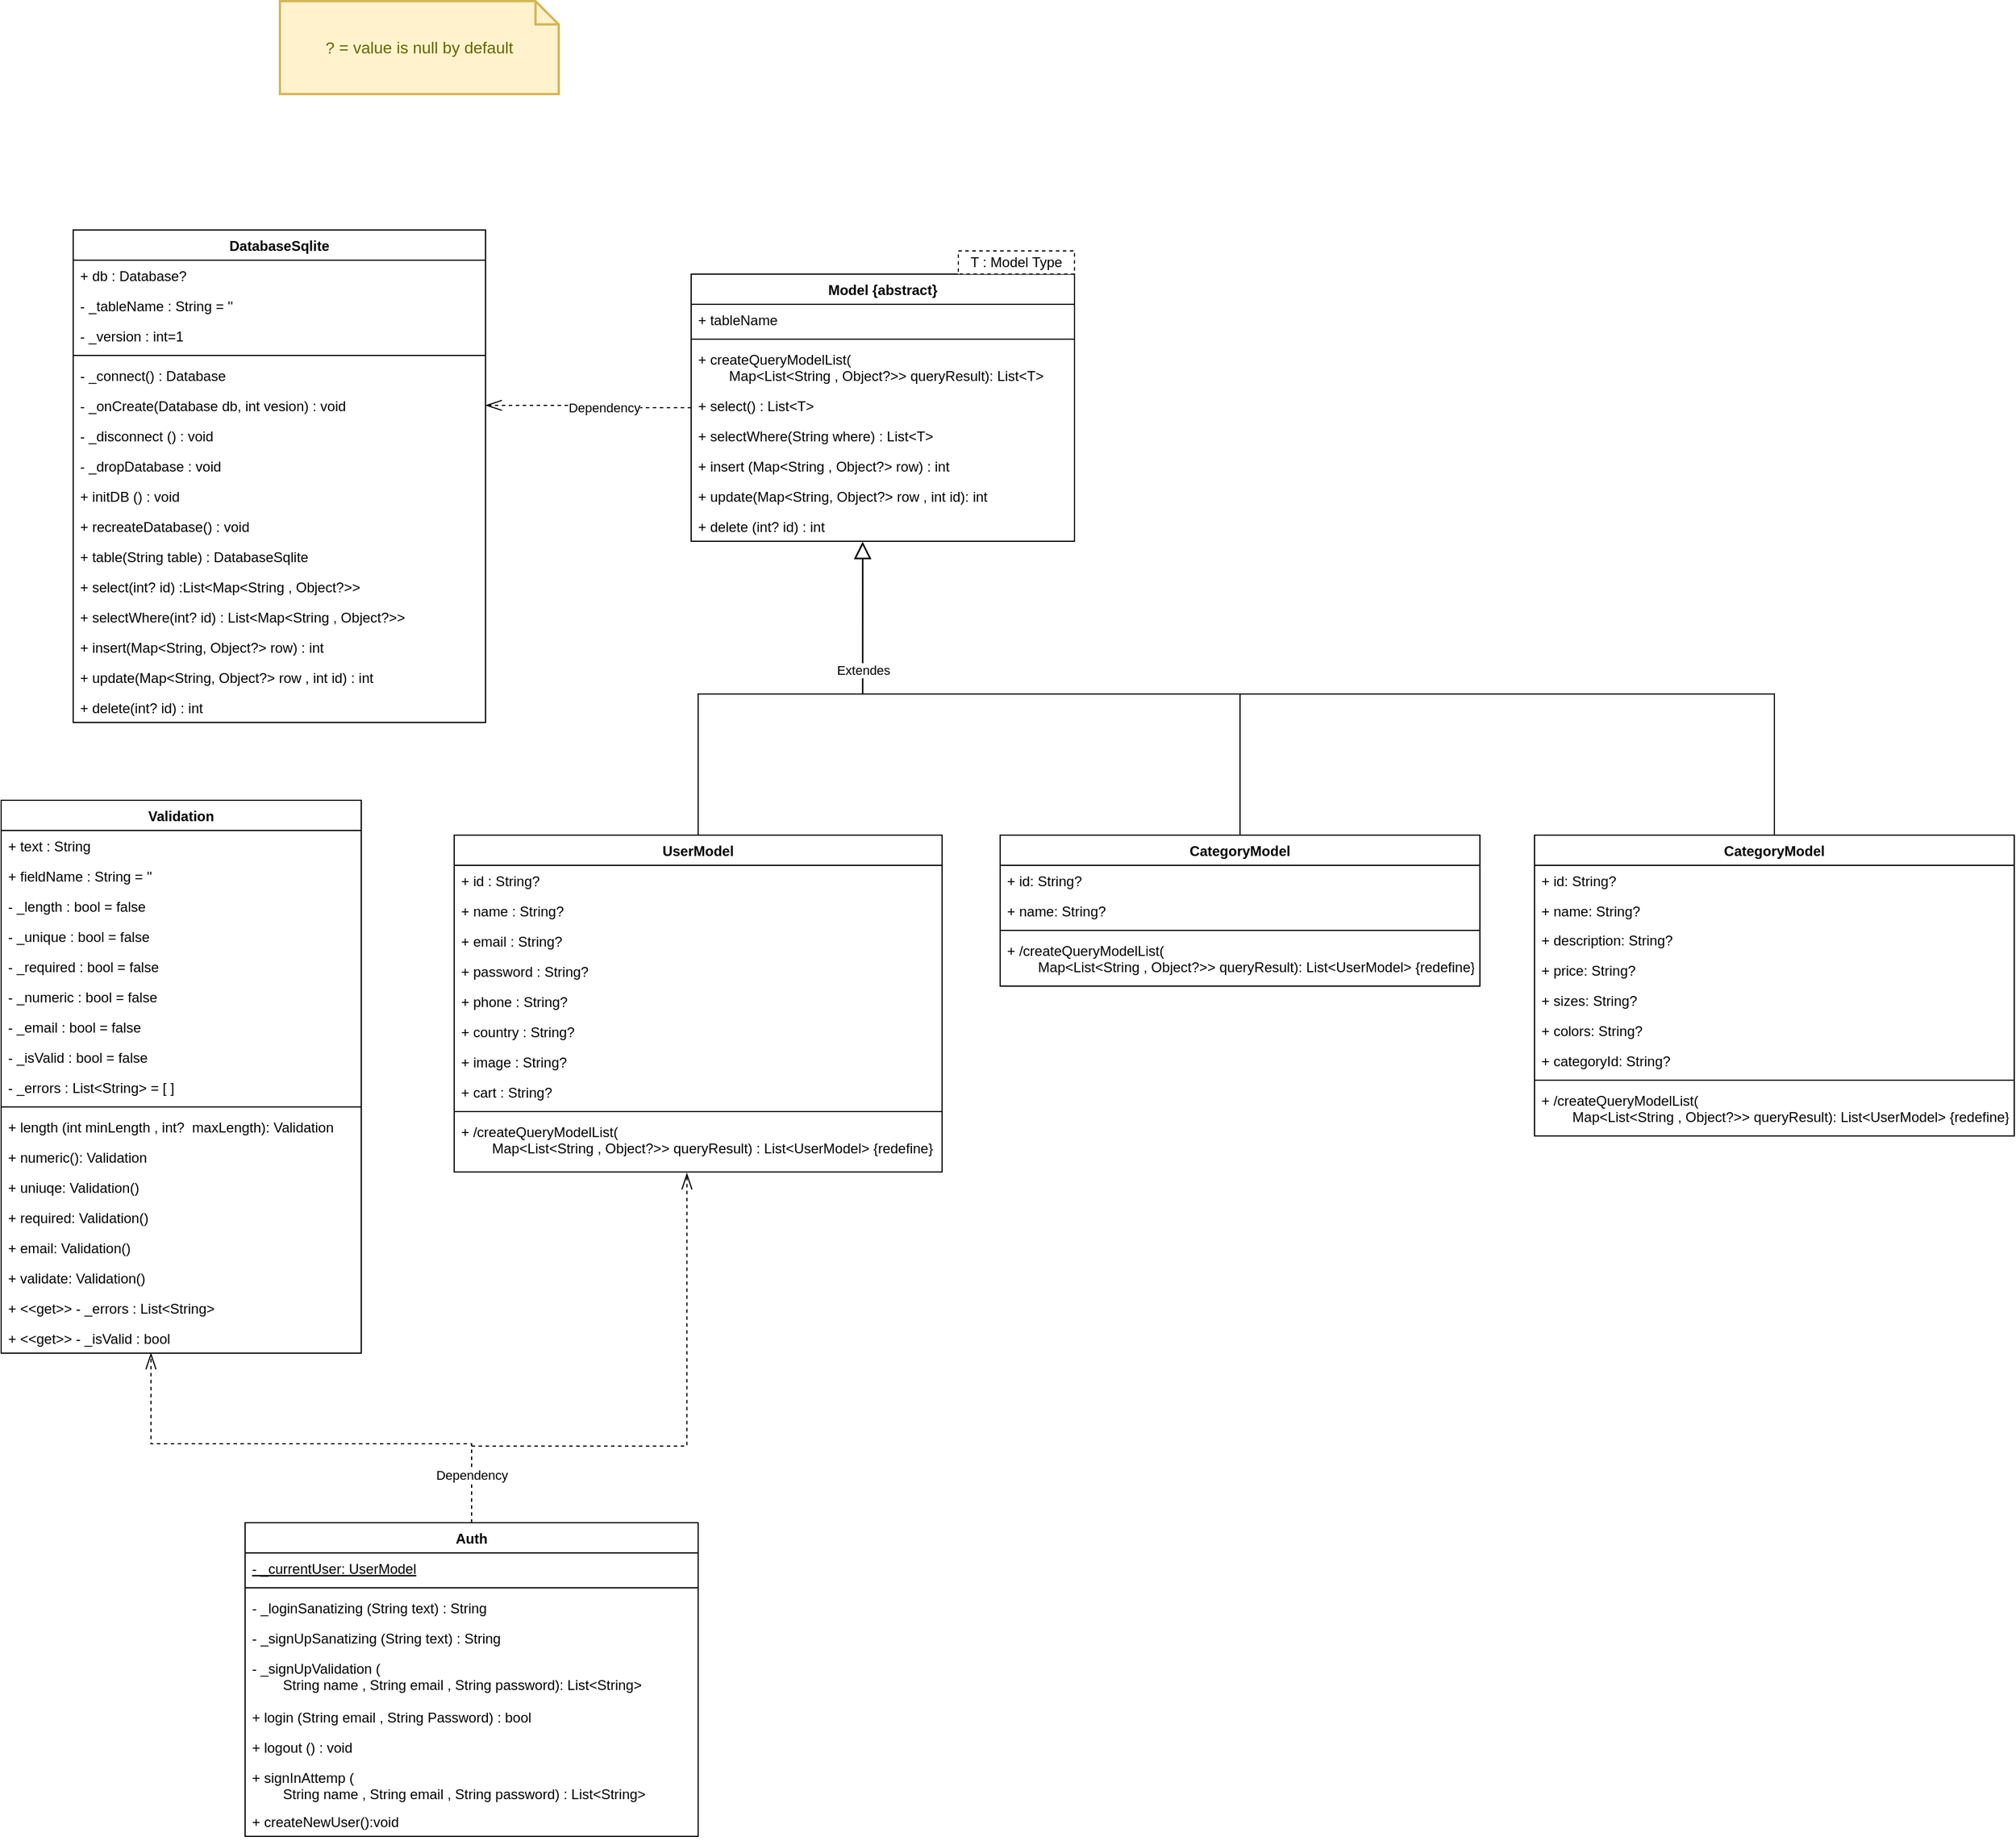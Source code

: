<mxfile version="20.6.1" type="device"><diagram id="C5RBs43oDa-KdzZeNtuy" name="Page-1"><mxGraphModel dx="1426" dy="396" grid="1" gridSize="10" guides="1" tooltips="1" connect="1" arrows="1" fold="1" page="1" pageScale="1" pageWidth="827" pageHeight="1169" math="0" shadow="0"><root><mxCell id="WIyWlLk6GJQsqaUBKTNV-0"/><mxCell id="WIyWlLk6GJQsqaUBKTNV-1" parent="WIyWlLk6GJQsqaUBKTNV-0"/><mxCell id="0oGosDJ7ioQPYP-hvcWW-0" value="DatabaseSqlite" style="swimlane;fontStyle=1;align=center;verticalAlign=top;childLayout=stackLayout;horizontal=1;startSize=26;horizontalStack=0;resizeParent=1;resizeParentMax=0;resizeLast=0;collapsible=1;marginBottom=0;" parent="WIyWlLk6GJQsqaUBKTNV-1" vertex="1"><mxGeometry x="-508" y="257" width="355" height="424" as="geometry"/></mxCell><mxCell id="0oGosDJ7ioQPYP-hvcWW-50" value="+ db : Database?" style="text;strokeColor=none;fillColor=none;align=left;verticalAlign=top;spacingLeft=4;spacingRight=4;overflow=hidden;rotatable=0;points=[[0,0.5],[1,0.5]];portConstraint=eastwest;" parent="0oGosDJ7ioQPYP-hvcWW-0" vertex="1"><mxGeometry y="26" width="355" height="26" as="geometry"/></mxCell><mxCell id="0oGosDJ7ioQPYP-hvcWW-1" value="- _tableName : String = ''" style="text;strokeColor=none;fillColor=none;align=left;verticalAlign=top;spacingLeft=4;spacingRight=4;overflow=hidden;rotatable=0;points=[[0,0.5],[1,0.5]];portConstraint=eastwest;" parent="0oGosDJ7ioQPYP-hvcWW-0" vertex="1"><mxGeometry y="52" width="355" height="26" as="geometry"/></mxCell><mxCell id="0oGosDJ7ioQPYP-hvcWW-49" value="- _version : int=1" style="text;strokeColor=none;fillColor=none;align=left;verticalAlign=top;spacingLeft=4;spacingRight=4;overflow=hidden;rotatable=0;points=[[0,0.5],[1,0.5]];portConstraint=eastwest;" parent="0oGosDJ7ioQPYP-hvcWW-0" vertex="1"><mxGeometry y="78" width="355" height="26" as="geometry"/></mxCell><mxCell id="0oGosDJ7ioQPYP-hvcWW-2" value="" style="line;strokeWidth=1;fillColor=none;align=left;verticalAlign=middle;spacingTop=-1;spacingLeft=3;spacingRight=3;rotatable=0;labelPosition=right;points=[];portConstraint=eastwest;strokeColor=inherit;" parent="0oGosDJ7ioQPYP-hvcWW-0" vertex="1"><mxGeometry y="104" width="355" height="8" as="geometry"/></mxCell><mxCell id="0oGosDJ7ioQPYP-hvcWW-3" value="- _connect() : Database" style="text;strokeColor=none;fillColor=none;align=left;verticalAlign=top;spacingLeft=4;spacingRight=4;overflow=hidden;rotatable=0;points=[[0,0.5],[1,0.5]];portConstraint=eastwest;" parent="0oGosDJ7ioQPYP-hvcWW-0" vertex="1"><mxGeometry y="112" width="355" height="26" as="geometry"/></mxCell><mxCell id="0oGosDJ7ioQPYP-hvcWW-52" value="- _onCreate(Database db, int vesion) : void" style="text;strokeColor=none;fillColor=none;align=left;verticalAlign=top;spacingLeft=4;spacingRight=4;overflow=hidden;rotatable=0;points=[[0,0.5],[1,0.5]];portConstraint=eastwest;" parent="0oGosDJ7ioQPYP-hvcWW-0" vertex="1"><mxGeometry y="138" width="355" height="26" as="geometry"/></mxCell><mxCell id="0oGosDJ7ioQPYP-hvcWW-58" value="- _disconnect () : void" style="text;strokeColor=none;fillColor=none;align=left;verticalAlign=top;spacingLeft=4;spacingRight=4;overflow=hidden;rotatable=0;points=[[0,0.5],[1,0.5]];portConstraint=eastwest;" parent="0oGosDJ7ioQPYP-hvcWW-0" vertex="1"><mxGeometry y="164" width="355" height="26" as="geometry"/></mxCell><mxCell id="0oGosDJ7ioQPYP-hvcWW-54" value="- _dropDatabase : void" style="text;strokeColor=none;fillColor=none;align=left;verticalAlign=top;spacingLeft=4;spacingRight=4;overflow=hidden;rotatable=0;points=[[0,0.5],[1,0.5]];portConstraint=eastwest;" parent="0oGosDJ7ioQPYP-hvcWW-0" vertex="1"><mxGeometry y="190" width="355" height="26" as="geometry"/></mxCell><mxCell id="0oGosDJ7ioQPYP-hvcWW-53" value="+ initDB () : void" style="text;strokeColor=none;fillColor=none;align=left;verticalAlign=top;spacingLeft=4;spacingRight=4;overflow=hidden;rotatable=0;points=[[0,0.5],[1,0.5]];portConstraint=eastwest;" parent="0oGosDJ7ioQPYP-hvcWW-0" vertex="1"><mxGeometry y="216" width="355" height="26" as="geometry"/></mxCell><mxCell id="0oGosDJ7ioQPYP-hvcWW-59" value="+ recreateDatabase() : void" style="text;strokeColor=none;fillColor=none;align=left;verticalAlign=top;spacingLeft=4;spacingRight=4;overflow=hidden;rotatable=0;points=[[0,0.5],[1,0.5]];portConstraint=eastwest;" parent="0oGosDJ7ioQPYP-hvcWW-0" vertex="1"><mxGeometry y="242" width="355" height="26" as="geometry"/></mxCell><mxCell id="0oGosDJ7ioQPYP-hvcWW-55" value="+ table(String table) : DatabaseSqlite" style="text;strokeColor=none;fillColor=none;align=left;verticalAlign=top;spacingLeft=4;spacingRight=4;overflow=hidden;rotatable=0;points=[[0,0.5],[1,0.5]];portConstraint=eastwest;" parent="0oGosDJ7ioQPYP-hvcWW-0" vertex="1"><mxGeometry y="268" width="355" height="26" as="geometry"/></mxCell><mxCell id="0oGosDJ7ioQPYP-hvcWW-56" value="+ select(int? id) :List&lt;Map&lt;String , Object?&gt;&gt;" style="text;strokeColor=none;fillColor=none;align=left;verticalAlign=top;spacingLeft=4;spacingRight=4;overflow=hidden;rotatable=0;points=[[0,0.5],[1,0.5]];portConstraint=eastwest;" parent="0oGosDJ7ioQPYP-hvcWW-0" vertex="1"><mxGeometry y="294" width="355" height="26" as="geometry"/></mxCell><mxCell id="0oGosDJ7ioQPYP-hvcWW-65" value="+ selectWhere(int? id) : List&lt;Map&lt;String , Object?&gt;&gt;" style="text;strokeColor=none;fillColor=none;align=left;verticalAlign=top;spacingLeft=4;spacingRight=4;overflow=hidden;rotatable=0;points=[[0,0.5],[1,0.5]];portConstraint=eastwest;" parent="0oGosDJ7ioQPYP-hvcWW-0" vertex="1"><mxGeometry y="320" width="355" height="26" as="geometry"/></mxCell><mxCell id="0oGosDJ7ioQPYP-hvcWW-61" value="+ insert(Map&lt;String, Object?&gt; row) : int" style="text;strokeColor=none;fillColor=none;align=left;verticalAlign=top;spacingLeft=4;spacingRight=4;overflow=hidden;rotatable=0;points=[[0,0.5],[1,0.5]];portConstraint=eastwest;" parent="0oGosDJ7ioQPYP-hvcWW-0" vertex="1"><mxGeometry y="346" width="355" height="26" as="geometry"/></mxCell><mxCell id="0oGosDJ7ioQPYP-hvcWW-66" value="+ update(Map&lt;String, Object?&gt; row , int id) : int" style="text;strokeColor=none;fillColor=none;align=left;verticalAlign=top;spacingLeft=4;spacingRight=4;overflow=hidden;rotatable=0;points=[[0,0.5],[1,0.5]];portConstraint=eastwest;" parent="0oGosDJ7ioQPYP-hvcWW-0" vertex="1"><mxGeometry y="372" width="355" height="26" as="geometry"/></mxCell><mxCell id="0oGosDJ7ioQPYP-hvcWW-62" value="+ delete(int? id) : int" style="text;strokeColor=none;fillColor=none;align=left;verticalAlign=top;spacingLeft=4;spacingRight=4;overflow=hidden;rotatable=0;points=[[0,0.5],[1,0.5]];portConstraint=eastwest;" parent="0oGosDJ7ioQPYP-hvcWW-0" vertex="1"><mxGeometry y="398" width="355" height="26" as="geometry"/></mxCell><mxCell id="0oGosDJ7ioQPYP-hvcWW-4" value="Validation" style="swimlane;fontStyle=1;align=center;verticalAlign=top;childLayout=stackLayout;horizontal=1;startSize=26;horizontalStack=0;resizeParent=1;resizeParentMax=0;resizeLast=0;collapsible=1;marginBottom=0;" parent="WIyWlLk6GJQsqaUBKTNV-1" vertex="1"><mxGeometry x="-570" y="748" width="310" height="476" as="geometry"/></mxCell><mxCell id="0oGosDJ7ioQPYP-hvcWW-5" value="+ text : String" style="text;strokeColor=none;fillColor=none;align=left;verticalAlign=top;spacingLeft=4;spacingRight=4;overflow=hidden;rotatable=0;points=[[0,0.5],[1,0.5]];portConstraint=eastwest;" parent="0oGosDJ7ioQPYP-hvcWW-4" vertex="1"><mxGeometry y="26" width="310" height="26" as="geometry"/></mxCell><mxCell id="0oGosDJ7ioQPYP-hvcWW-99" value="+ fieldName : String = ''" style="text;strokeColor=none;fillColor=none;align=left;verticalAlign=top;spacingLeft=4;spacingRight=4;overflow=hidden;rotatable=0;points=[[0,0.5],[1,0.5]];portConstraint=eastwest;" parent="0oGosDJ7ioQPYP-hvcWW-4" vertex="1"><mxGeometry y="52" width="310" height="26" as="geometry"/></mxCell><mxCell id="0oGosDJ7ioQPYP-hvcWW-102" value="- _length : bool = false" style="text;strokeColor=none;fillColor=none;align=left;verticalAlign=top;spacingLeft=4;spacingRight=4;overflow=hidden;rotatable=0;points=[[0,0.5],[1,0.5]];portConstraint=eastwest;" parent="0oGosDJ7ioQPYP-hvcWW-4" vertex="1"><mxGeometry y="78" width="310" height="26" as="geometry"/></mxCell><mxCell id="0oGosDJ7ioQPYP-hvcWW-105" value="- _unique : bool = false" style="text;strokeColor=none;fillColor=none;align=left;verticalAlign=top;spacingLeft=4;spacingRight=4;overflow=hidden;rotatable=0;points=[[0,0.5],[1,0.5]];portConstraint=eastwest;" parent="0oGosDJ7ioQPYP-hvcWW-4" vertex="1"><mxGeometry y="104" width="310" height="26" as="geometry"/></mxCell><mxCell id="0oGosDJ7ioQPYP-hvcWW-103" value="- _required : bool = false" style="text;strokeColor=none;fillColor=none;align=left;verticalAlign=top;spacingLeft=4;spacingRight=4;overflow=hidden;rotatable=0;points=[[0,0.5],[1,0.5]];portConstraint=eastwest;" parent="0oGosDJ7ioQPYP-hvcWW-4" vertex="1"><mxGeometry y="130" width="310" height="26" as="geometry"/></mxCell><mxCell id="0oGosDJ7ioQPYP-hvcWW-104" value="- _numeric : bool = false" style="text;strokeColor=none;fillColor=none;align=left;verticalAlign=top;spacingLeft=4;spacingRight=4;overflow=hidden;rotatable=0;points=[[0,0.5],[1,0.5]];portConstraint=eastwest;" parent="0oGosDJ7ioQPYP-hvcWW-4" vertex="1"><mxGeometry y="156" width="310" height="26" as="geometry"/></mxCell><mxCell id="0oGosDJ7ioQPYP-hvcWW-106" value="- _email : bool = false" style="text;strokeColor=none;fillColor=none;align=left;verticalAlign=top;spacingLeft=4;spacingRight=4;overflow=hidden;rotatable=0;points=[[0,0.5],[1,0.5]];portConstraint=eastwest;" parent="0oGosDJ7ioQPYP-hvcWW-4" vertex="1"><mxGeometry y="182" width="310" height="26" as="geometry"/></mxCell><mxCell id="0oGosDJ7ioQPYP-hvcWW-107" value="- _isValid : bool = false" style="text;strokeColor=none;fillColor=none;align=left;verticalAlign=top;spacingLeft=4;spacingRight=4;overflow=hidden;rotatable=0;points=[[0,0.5],[1,0.5]];portConstraint=eastwest;" parent="0oGosDJ7ioQPYP-hvcWW-4" vertex="1"><mxGeometry y="208" width="310" height="26" as="geometry"/></mxCell><mxCell id="0oGosDJ7ioQPYP-hvcWW-108" value="- _errors : List&lt;String&gt; = [ ]" style="text;strokeColor=none;fillColor=none;align=left;verticalAlign=top;spacingLeft=4;spacingRight=4;overflow=hidden;rotatable=0;points=[[0,0.5],[1,0.5]];portConstraint=eastwest;" parent="0oGosDJ7ioQPYP-hvcWW-4" vertex="1"><mxGeometry y="234" width="310" height="26" as="geometry"/></mxCell><mxCell id="0oGosDJ7ioQPYP-hvcWW-6" value="" style="line;strokeWidth=1;fillColor=none;align=left;verticalAlign=middle;spacingTop=-1;spacingLeft=3;spacingRight=3;rotatable=0;labelPosition=right;points=[];portConstraint=eastwest;strokeColor=inherit;" parent="0oGosDJ7ioQPYP-hvcWW-4" vertex="1"><mxGeometry y="260" width="310" height="8" as="geometry"/></mxCell><mxCell id="0oGosDJ7ioQPYP-hvcWW-7" value="+ length (int minLength , int?  maxLength): Validation" style="text;strokeColor=none;fillColor=none;align=left;verticalAlign=top;spacingLeft=4;spacingRight=4;overflow=hidden;rotatable=0;points=[[0,0.5],[1,0.5]];portConstraint=eastwest;" parent="0oGosDJ7ioQPYP-hvcWW-4" vertex="1"><mxGeometry y="268" width="310" height="26" as="geometry"/></mxCell><mxCell id="0oGosDJ7ioQPYP-hvcWW-109" value="+ numeric(): Validation" style="text;strokeColor=none;fillColor=none;align=left;verticalAlign=top;spacingLeft=4;spacingRight=4;overflow=hidden;rotatable=0;points=[[0,0.5],[1,0.5]];portConstraint=eastwest;" parent="0oGosDJ7ioQPYP-hvcWW-4" vertex="1"><mxGeometry y="294" width="310" height="26" as="geometry"/></mxCell><mxCell id="0oGosDJ7ioQPYP-hvcWW-110" value="+ uniuqe: Validation()" style="text;strokeColor=none;fillColor=none;align=left;verticalAlign=top;spacingLeft=4;spacingRight=4;overflow=hidden;rotatable=0;points=[[0,0.5],[1,0.5]];portConstraint=eastwest;" parent="0oGosDJ7ioQPYP-hvcWW-4" vertex="1"><mxGeometry y="320" width="310" height="26" as="geometry"/></mxCell><mxCell id="0oGosDJ7ioQPYP-hvcWW-111" value="+ required: Validation()" style="text;strokeColor=none;fillColor=none;align=left;verticalAlign=top;spacingLeft=4;spacingRight=4;overflow=hidden;rotatable=0;points=[[0,0.5],[1,0.5]];portConstraint=eastwest;" parent="0oGosDJ7ioQPYP-hvcWW-4" vertex="1"><mxGeometry y="346" width="310" height="26" as="geometry"/></mxCell><mxCell id="0oGosDJ7ioQPYP-hvcWW-112" value="+ email: Validation()" style="text;strokeColor=none;fillColor=none;align=left;verticalAlign=top;spacingLeft=4;spacingRight=4;overflow=hidden;rotatable=0;points=[[0,0.5],[1,0.5]];portConstraint=eastwest;" parent="0oGosDJ7ioQPYP-hvcWW-4" vertex="1"><mxGeometry y="372" width="310" height="26" as="geometry"/></mxCell><mxCell id="0oGosDJ7ioQPYP-hvcWW-114" value="+ validate: Validation()" style="text;strokeColor=none;fillColor=none;align=left;verticalAlign=top;spacingLeft=4;spacingRight=4;overflow=hidden;rotatable=0;points=[[0,0.5],[1,0.5]];portConstraint=eastwest;" parent="0oGosDJ7ioQPYP-hvcWW-4" vertex="1"><mxGeometry y="398" width="310" height="26" as="geometry"/></mxCell><mxCell id="0oGosDJ7ioQPYP-hvcWW-113" value="+ &lt;&lt;get&gt;&gt; - _errors : List&lt;String&gt;" style="text;strokeColor=none;fillColor=none;align=left;verticalAlign=top;spacingLeft=4;spacingRight=4;overflow=hidden;rotatable=0;points=[[0,0.5],[1,0.5]];portConstraint=eastwest;" parent="0oGosDJ7ioQPYP-hvcWW-4" vertex="1"><mxGeometry y="424" width="310" height="26" as="geometry"/></mxCell><mxCell id="0oGosDJ7ioQPYP-hvcWW-115" value="+ &lt;&lt;get&gt;&gt; - _isValid : bool" style="text;strokeColor=none;fillColor=none;align=left;verticalAlign=top;spacingLeft=4;spacingRight=4;overflow=hidden;rotatable=0;points=[[0,0.5],[1,0.5]];portConstraint=eastwest;" parent="0oGosDJ7ioQPYP-hvcWW-4" vertex="1"><mxGeometry y="450" width="310" height="26" as="geometry"/></mxCell><mxCell id="0oGosDJ7ioQPYP-hvcWW-47" style="edgeStyle=orthogonalEdgeStyle;rounded=0;orthogonalLoop=1;jettySize=auto;html=1;entryX=0.477;entryY=1.02;entryDx=0;entryDy=0;entryPerimeter=0;dashed=1;strokeWidth=1;endArrow=openThin;endFill=0;endSize=12;" parent="WIyWlLk6GJQsqaUBKTNV-1" source="0oGosDJ7ioQPYP-hvcWW-8" target="0oGosDJ7ioQPYP-hvcWW-19" edge="1"><mxGeometry relative="1" as="geometry"><Array as="points"><mxPoint x="-165" y="1304"/><mxPoint x="20" y="1304"/></Array></mxGeometry></mxCell><mxCell id="0oGosDJ7ioQPYP-hvcWW-48" value="Dependency" style="edgeStyle=orthogonalEdgeStyle;rounded=0;orthogonalLoop=1;jettySize=auto;html=1;dashed=1;strokeWidth=1;endArrow=openThin;endFill=0;endSize=12;exitX=0.5;exitY=0;exitDx=0;exitDy=0;entryX=0.416;entryY=0.993;entryDx=0;entryDy=0;entryPerimeter=0;" parent="WIyWlLk6GJQsqaUBKTNV-1" source="0oGosDJ7ioQPYP-hvcWW-8" target="0oGosDJ7ioQPYP-hvcWW-115" edge="1"><mxGeometry x="-0.808" relative="1" as="geometry"><mxPoint x="-560" y="1180" as="targetPoint"/><mxPoint y="-1" as="offset"/></mxGeometry></mxCell><mxCell id="0oGosDJ7ioQPYP-hvcWW-8" value="Auth" style="swimlane;fontStyle=1;align=center;verticalAlign=top;childLayout=stackLayout;horizontal=1;startSize=26;horizontalStack=0;resizeParent=1;resizeParentMax=0;resizeLast=0;collapsible=1;marginBottom=0;" parent="WIyWlLk6GJQsqaUBKTNV-1" vertex="1"><mxGeometry x="-360" y="1370" width="390" height="270" as="geometry"/></mxCell><mxCell id="0oGosDJ7ioQPYP-hvcWW-9" value="- _currentUser: UserModel" style="text;strokeColor=none;fillColor=none;align=left;verticalAlign=top;spacingLeft=4;spacingRight=4;overflow=hidden;rotatable=0;points=[[0,0.5],[1,0.5]];portConstraint=eastwest;fontStyle=4" parent="0oGosDJ7ioQPYP-hvcWW-8" vertex="1"><mxGeometry y="26" width="390" height="26" as="geometry"/></mxCell><mxCell id="0oGosDJ7ioQPYP-hvcWW-10" value="" style="line;strokeWidth=1;fillColor=none;align=left;verticalAlign=middle;spacingTop=-1;spacingLeft=3;spacingRight=3;rotatable=0;labelPosition=right;points=[];portConstraint=eastwest;strokeColor=inherit;" parent="0oGosDJ7ioQPYP-hvcWW-8" vertex="1"><mxGeometry y="52" width="390" height="8" as="geometry"/></mxCell><mxCell id="0oGosDJ7ioQPYP-hvcWW-120" value="- _loginSanatizing (String text) : String" style="text;strokeColor=none;fillColor=none;align=left;verticalAlign=top;spacingLeft=4;spacingRight=4;overflow=hidden;rotatable=0;points=[[0,0.5],[1,0.5]];portConstraint=eastwest;" parent="0oGosDJ7ioQPYP-hvcWW-8" vertex="1"><mxGeometry y="60" width="390" height="26" as="geometry"/></mxCell><mxCell id="0oGosDJ7ioQPYP-hvcWW-121" value="- _signUpSanatizing (String text) : String" style="text;strokeColor=none;fillColor=none;align=left;verticalAlign=top;spacingLeft=4;spacingRight=4;overflow=hidden;rotatable=0;points=[[0,0.5],[1,0.5]];portConstraint=eastwest;" parent="0oGosDJ7ioQPYP-hvcWW-8" vertex="1"><mxGeometry y="86" width="390" height="26" as="geometry"/></mxCell><mxCell id="0oGosDJ7ioQPYP-hvcWW-122" value="- _signUpValidation (&#10;        String name , String email , String password): List&lt;String&gt;" style="text;strokeColor=none;fillColor=none;align=left;verticalAlign=top;spacingLeft=4;spacingRight=4;overflow=hidden;rotatable=0;points=[[0,0.5],[1,0.5]];portConstraint=eastwest;" parent="0oGosDJ7ioQPYP-hvcWW-8" vertex="1"><mxGeometry y="112" width="390" height="42" as="geometry"/></mxCell><mxCell id="0oGosDJ7ioQPYP-hvcWW-11" value="+ login (String email , String Password) : bool" style="text;strokeColor=none;fillColor=none;align=left;verticalAlign=top;spacingLeft=4;spacingRight=4;overflow=hidden;rotatable=0;points=[[0,0.5],[1,0.5]];portConstraint=eastwest;" parent="0oGosDJ7ioQPYP-hvcWW-8" vertex="1"><mxGeometry y="154" width="390" height="26" as="geometry"/></mxCell><mxCell id="0oGosDJ7ioQPYP-hvcWW-116" value="+ logout () : void " style="text;strokeColor=none;fillColor=none;align=left;verticalAlign=top;spacingLeft=4;spacingRight=4;overflow=hidden;rotatable=0;points=[[0,0.5],[1,0.5]];portConstraint=eastwest;" parent="0oGosDJ7ioQPYP-hvcWW-8" vertex="1"><mxGeometry y="180" width="390" height="26" as="geometry"/></mxCell><mxCell id="0oGosDJ7ioQPYP-hvcWW-117" value="+ signInAttemp (&#10;        String name , String email , String password) : List&lt;String&gt;" style="text;strokeColor=none;fillColor=none;align=left;verticalAlign=top;spacingLeft=4;spacingRight=4;overflow=hidden;rotatable=0;points=[[0,0.5],[1,0.5]];portConstraint=eastwest;" parent="0oGosDJ7ioQPYP-hvcWW-8" vertex="1"><mxGeometry y="206" width="390" height="38" as="geometry"/></mxCell><mxCell id="0oGosDJ7ioQPYP-hvcWW-119" value="+ createNewUser():void" style="text;strokeColor=none;fillColor=none;align=left;verticalAlign=top;spacingLeft=4;spacingRight=4;overflow=hidden;rotatable=0;points=[[0,0.5],[1,0.5]];portConstraint=eastwest;" parent="0oGosDJ7ioQPYP-hvcWW-8" vertex="1"><mxGeometry y="244" width="390" height="26" as="geometry"/></mxCell><mxCell id="0oGosDJ7ioQPYP-hvcWW-45" value="Dependency" style="edgeStyle=orthogonalEdgeStyle;rounded=0;orthogonalLoop=1;jettySize=auto;html=1;entryX=1;entryY=0.5;entryDx=0;entryDy=0;strokeWidth=1;endArrow=openThin;endFill=0;endSize=12;dashed=1;" parent="WIyWlLk6GJQsqaUBKTNV-1" source="0oGosDJ7ioQPYP-hvcWW-12" target="0oGosDJ7ioQPYP-hvcWW-52" edge="1"><mxGeometry x="-0.164" relative="1" as="geometry"><mxPoint as="offset"/></mxGeometry></mxCell><mxCell id="0oGosDJ7ioQPYP-hvcWW-29" style="edgeStyle=orthogonalEdgeStyle;rounded=0;orthogonalLoop=1;jettySize=auto;html=1;endArrow=block;endFill=0;strokeWidth=1;endSize=12;entryX=0.447;entryY=1.026;entryDx=0;entryDy=0;entryPerimeter=0;" parent="WIyWlLk6GJQsqaUBKTNV-1" source="0oGosDJ7ioQPYP-hvcWW-16" target="0oGosDJ7ioQPYP-hvcWW-72" edge="1"><mxGeometry relative="1" as="geometry"/></mxCell><mxCell id="0oGosDJ7ioQPYP-hvcWW-16" value="UserModel" style="swimlane;fontStyle=1;align=center;verticalAlign=top;childLayout=stackLayout;horizontal=1;startSize=26;horizontalStack=0;resizeParent=1;resizeParentMax=0;resizeLast=0;collapsible=1;marginBottom=0;" parent="WIyWlLk6GJQsqaUBKTNV-1" vertex="1"><mxGeometry x="-180" y="778" width="420" height="290" as="geometry"/></mxCell><mxCell id="0oGosDJ7ioQPYP-hvcWW-17" value="+ id : String?" style="text;strokeColor=none;fillColor=none;align=left;verticalAlign=top;spacingLeft=4;spacingRight=4;overflow=hidden;rotatable=0;points=[[0,0.5],[1,0.5]];portConstraint=eastwest;" parent="0oGosDJ7ioQPYP-hvcWW-16" vertex="1"><mxGeometry y="26" width="420" height="26" as="geometry"/></mxCell><mxCell id="0oGosDJ7ioQPYP-hvcWW-75" value="+ name : String?" style="text;strokeColor=none;fillColor=none;align=left;verticalAlign=top;spacingLeft=4;spacingRight=4;overflow=hidden;rotatable=0;points=[[0,0.5],[1,0.5]];portConstraint=eastwest;" parent="0oGosDJ7ioQPYP-hvcWW-16" vertex="1"><mxGeometry y="52" width="420" height="26" as="geometry"/></mxCell><mxCell id="0oGosDJ7ioQPYP-hvcWW-76" value="+ email : String?" style="text;strokeColor=none;fillColor=none;align=left;verticalAlign=top;spacingLeft=4;spacingRight=4;overflow=hidden;rotatable=0;points=[[0,0.5],[1,0.5]];portConstraint=eastwest;" parent="0oGosDJ7ioQPYP-hvcWW-16" vertex="1"><mxGeometry y="78" width="420" height="26" as="geometry"/></mxCell><mxCell id="0oGosDJ7ioQPYP-hvcWW-77" value="+ password : String?" style="text;strokeColor=none;fillColor=none;align=left;verticalAlign=top;spacingLeft=4;spacingRight=4;overflow=hidden;rotatable=0;points=[[0,0.5],[1,0.5]];portConstraint=eastwest;" parent="0oGosDJ7ioQPYP-hvcWW-16" vertex="1"><mxGeometry y="104" width="420" height="26" as="geometry"/></mxCell><mxCell id="0oGosDJ7ioQPYP-hvcWW-78" value="+ phone : String?" style="text;strokeColor=none;fillColor=none;align=left;verticalAlign=top;spacingLeft=4;spacingRight=4;overflow=hidden;rotatable=0;points=[[0,0.5],[1,0.5]];portConstraint=eastwest;" parent="0oGosDJ7ioQPYP-hvcWW-16" vertex="1"><mxGeometry y="130" width="420" height="26" as="geometry"/></mxCell><mxCell id="0oGosDJ7ioQPYP-hvcWW-79" value="+ country : String?" style="text;strokeColor=none;fillColor=none;align=left;verticalAlign=top;spacingLeft=4;spacingRight=4;overflow=hidden;rotatable=0;points=[[0,0.5],[1,0.5]];portConstraint=eastwest;" parent="0oGosDJ7ioQPYP-hvcWW-16" vertex="1"><mxGeometry y="156" width="420" height="26" as="geometry"/></mxCell><mxCell id="0oGosDJ7ioQPYP-hvcWW-80" value="+ image : String?" style="text;strokeColor=none;fillColor=none;align=left;verticalAlign=top;spacingLeft=4;spacingRight=4;overflow=hidden;rotatable=0;points=[[0,0.5],[1,0.5]];portConstraint=eastwest;" parent="0oGosDJ7ioQPYP-hvcWW-16" vertex="1"><mxGeometry y="182" width="420" height="26" as="geometry"/></mxCell><mxCell id="0oGosDJ7ioQPYP-hvcWW-81" value="+ cart : String?" style="text;strokeColor=none;fillColor=none;align=left;verticalAlign=top;spacingLeft=4;spacingRight=4;overflow=hidden;rotatable=0;points=[[0,0.5],[1,0.5]];portConstraint=eastwest;" parent="0oGosDJ7ioQPYP-hvcWW-16" vertex="1"><mxGeometry y="208" width="420" height="26" as="geometry"/></mxCell><mxCell id="0oGosDJ7ioQPYP-hvcWW-18" value="" style="line;strokeWidth=1;fillColor=none;align=left;verticalAlign=middle;spacingTop=-1;spacingLeft=3;spacingRight=3;rotatable=0;labelPosition=right;points=[];portConstraint=eastwest;strokeColor=inherit;" parent="0oGosDJ7ioQPYP-hvcWW-16" vertex="1"><mxGeometry y="234" width="420" height="8" as="geometry"/></mxCell><mxCell id="0oGosDJ7ioQPYP-hvcWW-19" value="+ /createQueryModelList(&#10;        Map&lt;List&lt;String , Object?&gt;&gt; queryResult) : List&lt;UserModel&gt; {redefine}" style="text;strokeColor=none;fillColor=none;align=left;verticalAlign=top;spacingLeft=4;spacingRight=4;overflow=hidden;rotatable=0;points=[[0,0.5],[1,0.5]];portConstraint=eastwest;" parent="0oGosDJ7ioQPYP-hvcWW-16" vertex="1"><mxGeometry y="242" width="420" height="48" as="geometry"/></mxCell><mxCell id="0oGosDJ7ioQPYP-hvcWW-32" style="edgeStyle=orthogonalEdgeStyle;rounded=0;orthogonalLoop=1;jettySize=auto;html=1;strokeWidth=1;endArrow=block;endFill=0;endSize=12;entryX=0.447;entryY=1.029;entryDx=0;entryDy=0;entryPerimeter=0;" parent="WIyWlLk6GJQsqaUBKTNV-1" source="0oGosDJ7ioQPYP-hvcWW-20" target="0oGosDJ7ioQPYP-hvcWW-72" edge="1"><mxGeometry relative="1" as="geometry"><mxPoint x="170" y="230" as="targetPoint"/></mxGeometry></mxCell><mxCell id="0oGosDJ7ioQPYP-hvcWW-20" value="CategoryModel" style="swimlane;fontStyle=1;align=center;verticalAlign=top;childLayout=stackLayout;horizontal=1;startSize=26;horizontalStack=0;resizeParent=1;resizeParentMax=0;resizeLast=0;collapsible=1;marginBottom=0;" parent="WIyWlLk6GJQsqaUBKTNV-1" vertex="1"><mxGeometry x="290" y="778" width="413" height="130" as="geometry"/></mxCell><mxCell id="0oGosDJ7ioQPYP-hvcWW-21" value="+ id: String?" style="text;strokeColor=none;fillColor=none;align=left;verticalAlign=top;spacingLeft=4;spacingRight=4;overflow=hidden;rotatable=0;points=[[0,0.5],[1,0.5]];portConstraint=eastwest;" parent="0oGosDJ7ioQPYP-hvcWW-20" vertex="1"><mxGeometry y="26" width="413" height="26" as="geometry"/></mxCell><mxCell id="0oGosDJ7ioQPYP-hvcWW-83" value="+ name: String?" style="text;strokeColor=none;fillColor=none;align=left;verticalAlign=top;spacingLeft=4;spacingRight=4;overflow=hidden;rotatable=0;points=[[0,0.5],[1,0.5]];portConstraint=eastwest;" parent="0oGosDJ7ioQPYP-hvcWW-20" vertex="1"><mxGeometry y="52" width="413" height="26" as="geometry"/></mxCell><mxCell id="0oGosDJ7ioQPYP-hvcWW-22" value="" style="line;strokeWidth=1;fillColor=none;align=left;verticalAlign=middle;spacingTop=-1;spacingLeft=3;spacingRight=3;rotatable=0;labelPosition=right;points=[];portConstraint=eastwest;strokeColor=inherit;" parent="0oGosDJ7ioQPYP-hvcWW-20" vertex="1"><mxGeometry y="78" width="413" height="8" as="geometry"/></mxCell><mxCell id="0oGosDJ7ioQPYP-hvcWW-23" value="+ /createQueryModelList(&#10;        Map&lt;List&lt;String , Object?&gt;&gt; queryResult): List&lt;UserModel&gt; {redefine}" style="text;strokeColor=none;fillColor=none;align=left;verticalAlign=top;spacingLeft=4;spacingRight=4;overflow=hidden;rotatable=0;points=[[0,0.5],[1,0.5]];portConstraint=eastwest;" parent="0oGosDJ7ioQPYP-hvcWW-20" vertex="1"><mxGeometry y="86" width="413" height="44" as="geometry"/></mxCell><mxCell id="0oGosDJ7ioQPYP-hvcWW-43" value="Extendes" style="edgeStyle=orthogonalEdgeStyle;rounded=0;orthogonalLoop=1;jettySize=auto;html=1;strokeWidth=1;endArrow=block;endFill=0;endSize=12;entryX=0.448;entryY=1.031;entryDx=0;entryDy=0;entryPerimeter=0;" parent="WIyWlLk6GJQsqaUBKTNV-1" source="0oGosDJ7ioQPYP-hvcWW-84" target="0oGosDJ7ioQPYP-hvcWW-72" edge="1"><mxGeometry x="0.788" relative="1" as="geometry"><mxPoint x="570" y="700" as="sourcePoint"/><mxPoint as="offset"/></mxGeometry></mxCell><mxCell id="0oGosDJ7ioQPYP-hvcWW-74" value="" style="group" parent="WIyWlLk6GJQsqaUBKTNV-1" vertex="1" connectable="0"><mxGeometry x="24" y="275" width="330" height="236" as="geometry"/></mxCell><mxCell id="0oGosDJ7ioQPYP-hvcWW-12" value="Model {abstract}&#10;" style="swimlane;fontStyle=1;align=center;verticalAlign=top;childLayout=stackLayout;horizontal=1;startSize=26;horizontalStack=0;resizeParent=1;resizeParentMax=0;resizeLast=0;collapsible=1;marginBottom=0;" parent="0oGosDJ7ioQPYP-hvcWW-74" vertex="1"><mxGeometry y="20" width="330" height="230" as="geometry"><mxRectangle x="310" y="310" width="130" height="30" as="alternateBounds"/></mxGeometry></mxCell><mxCell id="0oGosDJ7ioQPYP-hvcWW-13" value="+ tableName" style="text;strokeColor=none;fillColor=none;align=left;verticalAlign=top;spacingLeft=4;spacingRight=4;overflow=hidden;rotatable=0;points=[[0,0.5],[1,0.5]];portConstraint=eastwest;" parent="0oGosDJ7ioQPYP-hvcWW-12" vertex="1"><mxGeometry y="26" width="330" height="26" as="geometry"/></mxCell><mxCell id="0oGosDJ7ioQPYP-hvcWW-14" value="" style="line;strokeWidth=1;fillColor=none;align=left;verticalAlign=middle;spacingTop=-1;spacingLeft=3;spacingRight=3;rotatable=0;labelPosition=right;points=[];portConstraint=eastwest;strokeColor=inherit;" parent="0oGosDJ7ioQPYP-hvcWW-12" vertex="1"><mxGeometry y="52" width="330" height="8" as="geometry"/></mxCell><mxCell id="0oGosDJ7ioQPYP-hvcWW-15" value="+ createQueryModelList(&#10;        Map&lt;List&lt;String , Object?&gt;&gt; queryResult): List&lt;T&gt;" style="text;strokeColor=none;fillColor=none;align=left;verticalAlign=top;spacingLeft=4;spacingRight=4;overflow=hidden;rotatable=0;points=[[0,0.5],[1,0.5]];portConstraint=eastwest;" parent="0oGosDJ7ioQPYP-hvcWW-12" vertex="1"><mxGeometry y="60" width="330" height="40" as="geometry"/></mxCell><mxCell id="0oGosDJ7ioQPYP-hvcWW-69" value="+ select() : List&lt;T&gt;" style="text;strokeColor=none;fillColor=none;align=left;verticalAlign=top;spacingLeft=4;spacingRight=4;overflow=hidden;rotatable=0;points=[[0,0.5],[1,0.5]];portConstraint=eastwest;" parent="0oGosDJ7ioQPYP-hvcWW-12" vertex="1"><mxGeometry y="100" width="330" height="26" as="geometry"/></mxCell><mxCell id="0oGosDJ7ioQPYP-hvcWW-73" value="+ selectWhere(String where) : List&lt;T&gt;" style="text;strokeColor=none;fillColor=none;align=left;verticalAlign=top;spacingLeft=4;spacingRight=4;overflow=hidden;rotatable=0;points=[[0,0.5],[1,0.5]];portConstraint=eastwest;" parent="0oGosDJ7ioQPYP-hvcWW-12" vertex="1"><mxGeometry y="126" width="330" height="26" as="geometry"/></mxCell><mxCell id="0oGosDJ7ioQPYP-hvcWW-70" value="+ insert (Map&lt;String , Object?&gt; row) : int" style="text;strokeColor=none;fillColor=none;align=left;verticalAlign=top;spacingLeft=4;spacingRight=4;overflow=hidden;rotatable=0;points=[[0,0.5],[1,0.5]];portConstraint=eastwest;" parent="0oGosDJ7ioQPYP-hvcWW-12" vertex="1"><mxGeometry y="152" width="330" height="26" as="geometry"/></mxCell><mxCell id="0oGosDJ7ioQPYP-hvcWW-71" value="+ update(Map&lt;String, Object?&gt; row , int id): int" style="text;strokeColor=none;fillColor=none;align=left;verticalAlign=top;spacingLeft=4;spacingRight=4;overflow=hidden;rotatable=0;points=[[0,0.5],[1,0.5]];portConstraint=eastwest;" parent="0oGosDJ7ioQPYP-hvcWW-12" vertex="1"><mxGeometry y="178" width="330" height="26" as="geometry"/></mxCell><mxCell id="0oGosDJ7ioQPYP-hvcWW-72" value="+ delete (int? id) : int" style="text;strokeColor=none;fillColor=none;align=left;verticalAlign=top;spacingLeft=4;spacingRight=4;overflow=hidden;rotatable=0;points=[[0,0.5],[1,0.5]];portConstraint=eastwest;" parent="0oGosDJ7ioQPYP-hvcWW-12" vertex="1"><mxGeometry y="204" width="330" height="26" as="geometry"/></mxCell><mxCell id="0oGosDJ7ioQPYP-hvcWW-67" value="T : Model Type" style="rounded=0;whiteSpace=wrap;html=1;dashed=1;" parent="0oGosDJ7ioQPYP-hvcWW-74" vertex="1"><mxGeometry x="230" width="100" height="20" as="geometry"/></mxCell><mxCell id="0oGosDJ7ioQPYP-hvcWW-84" value="CategoryModel" style="swimlane;fontStyle=1;align=center;verticalAlign=top;childLayout=stackLayout;horizontal=1;startSize=26;horizontalStack=0;resizeParent=1;resizeParentMax=0;resizeLast=0;collapsible=1;marginBottom=0;" parent="WIyWlLk6GJQsqaUBKTNV-1" vertex="1"><mxGeometry x="750" y="778" width="413" height="259" as="geometry"/></mxCell><mxCell id="0oGosDJ7ioQPYP-hvcWW-85" value="+ id: String?" style="text;strokeColor=none;fillColor=none;align=left;verticalAlign=top;spacingLeft=4;spacingRight=4;overflow=hidden;rotatable=0;points=[[0,0.5],[1,0.5]];portConstraint=eastwest;" parent="0oGosDJ7ioQPYP-hvcWW-84" vertex="1"><mxGeometry y="26" width="413" height="26" as="geometry"/></mxCell><mxCell id="0oGosDJ7ioQPYP-hvcWW-89" value="+ name: String?" style="text;strokeColor=none;fillColor=none;align=left;verticalAlign=top;spacingLeft=4;spacingRight=4;overflow=hidden;rotatable=0;points=[[0,0.5],[1,0.5]];portConstraint=eastwest;" parent="0oGosDJ7ioQPYP-hvcWW-84" vertex="1"><mxGeometry y="52" width="413" height="25" as="geometry"/></mxCell><mxCell id="0oGosDJ7ioQPYP-hvcWW-90" value="+ description: String?" style="text;strokeColor=none;fillColor=none;align=left;verticalAlign=top;spacingLeft=4;spacingRight=4;overflow=hidden;rotatable=0;points=[[0,0.5],[1,0.5]];portConstraint=eastwest;" parent="0oGosDJ7ioQPYP-hvcWW-84" vertex="1"><mxGeometry y="77" width="413" height="26" as="geometry"/></mxCell><mxCell id="0oGosDJ7ioQPYP-hvcWW-91" value="+ price: String?" style="text;strokeColor=none;fillColor=none;align=left;verticalAlign=top;spacingLeft=4;spacingRight=4;overflow=hidden;rotatable=0;points=[[0,0.5],[1,0.5]];portConstraint=eastwest;" parent="0oGosDJ7ioQPYP-hvcWW-84" vertex="1"><mxGeometry y="103" width="413" height="26" as="geometry"/></mxCell><mxCell id="0oGosDJ7ioQPYP-hvcWW-92" value="+ sizes: String?" style="text;strokeColor=none;fillColor=none;align=left;verticalAlign=top;spacingLeft=4;spacingRight=4;overflow=hidden;rotatable=0;points=[[0,0.5],[1,0.5]];portConstraint=eastwest;" parent="0oGosDJ7ioQPYP-hvcWW-84" vertex="1"><mxGeometry y="129" width="413" height="26" as="geometry"/></mxCell><mxCell id="0oGosDJ7ioQPYP-hvcWW-93" value="+ colors: String?" style="text;strokeColor=none;fillColor=none;align=left;verticalAlign=top;spacingLeft=4;spacingRight=4;overflow=hidden;rotatable=0;points=[[0,0.5],[1,0.5]];portConstraint=eastwest;" parent="0oGosDJ7ioQPYP-hvcWW-84" vertex="1"><mxGeometry y="155" width="413" height="26" as="geometry"/></mxCell><mxCell id="0oGosDJ7ioQPYP-hvcWW-86" value="+ categoryId: String?" style="text;strokeColor=none;fillColor=none;align=left;verticalAlign=top;spacingLeft=4;spacingRight=4;overflow=hidden;rotatable=0;points=[[0,0.5],[1,0.5]];portConstraint=eastwest;" parent="0oGosDJ7ioQPYP-hvcWW-84" vertex="1"><mxGeometry y="181" width="413" height="26" as="geometry"/></mxCell><mxCell id="0oGosDJ7ioQPYP-hvcWW-87" value="" style="line;strokeWidth=1;fillColor=none;align=left;verticalAlign=middle;spacingTop=-1;spacingLeft=3;spacingRight=3;rotatable=0;labelPosition=right;points=[];portConstraint=eastwest;strokeColor=inherit;" parent="0oGosDJ7ioQPYP-hvcWW-84" vertex="1"><mxGeometry y="207" width="413" height="8" as="geometry"/></mxCell><mxCell id="0oGosDJ7ioQPYP-hvcWW-88" value="+ /createQueryModelList(&#10;        Map&lt;List&lt;String , Object?&gt;&gt; queryResult): List&lt;UserModel&gt; {redefine}" style="text;strokeColor=none;fillColor=none;align=left;verticalAlign=top;spacingLeft=4;spacingRight=4;overflow=hidden;rotatable=0;points=[[0,0.5],[1,0.5]];portConstraint=eastwest;" parent="0oGosDJ7ioQPYP-hvcWW-84" vertex="1"><mxGeometry y="215" width="413" height="44" as="geometry"/></mxCell><mxCell id="5XkS75-74BDnco0dvPyA-0" value="? = value is null by default" style="shape=note;strokeWidth=2;fontSize=14;size=20;whiteSpace=wrap;html=1;fillColor=#fff2cc;strokeColor=#d6b656;fontColor=#666600;" vertex="1" parent="WIyWlLk6GJQsqaUBKTNV-1"><mxGeometry x="-330" y="60" width="240" height="80" as="geometry"/></mxCell></root></mxGraphModel></diagram></mxfile>